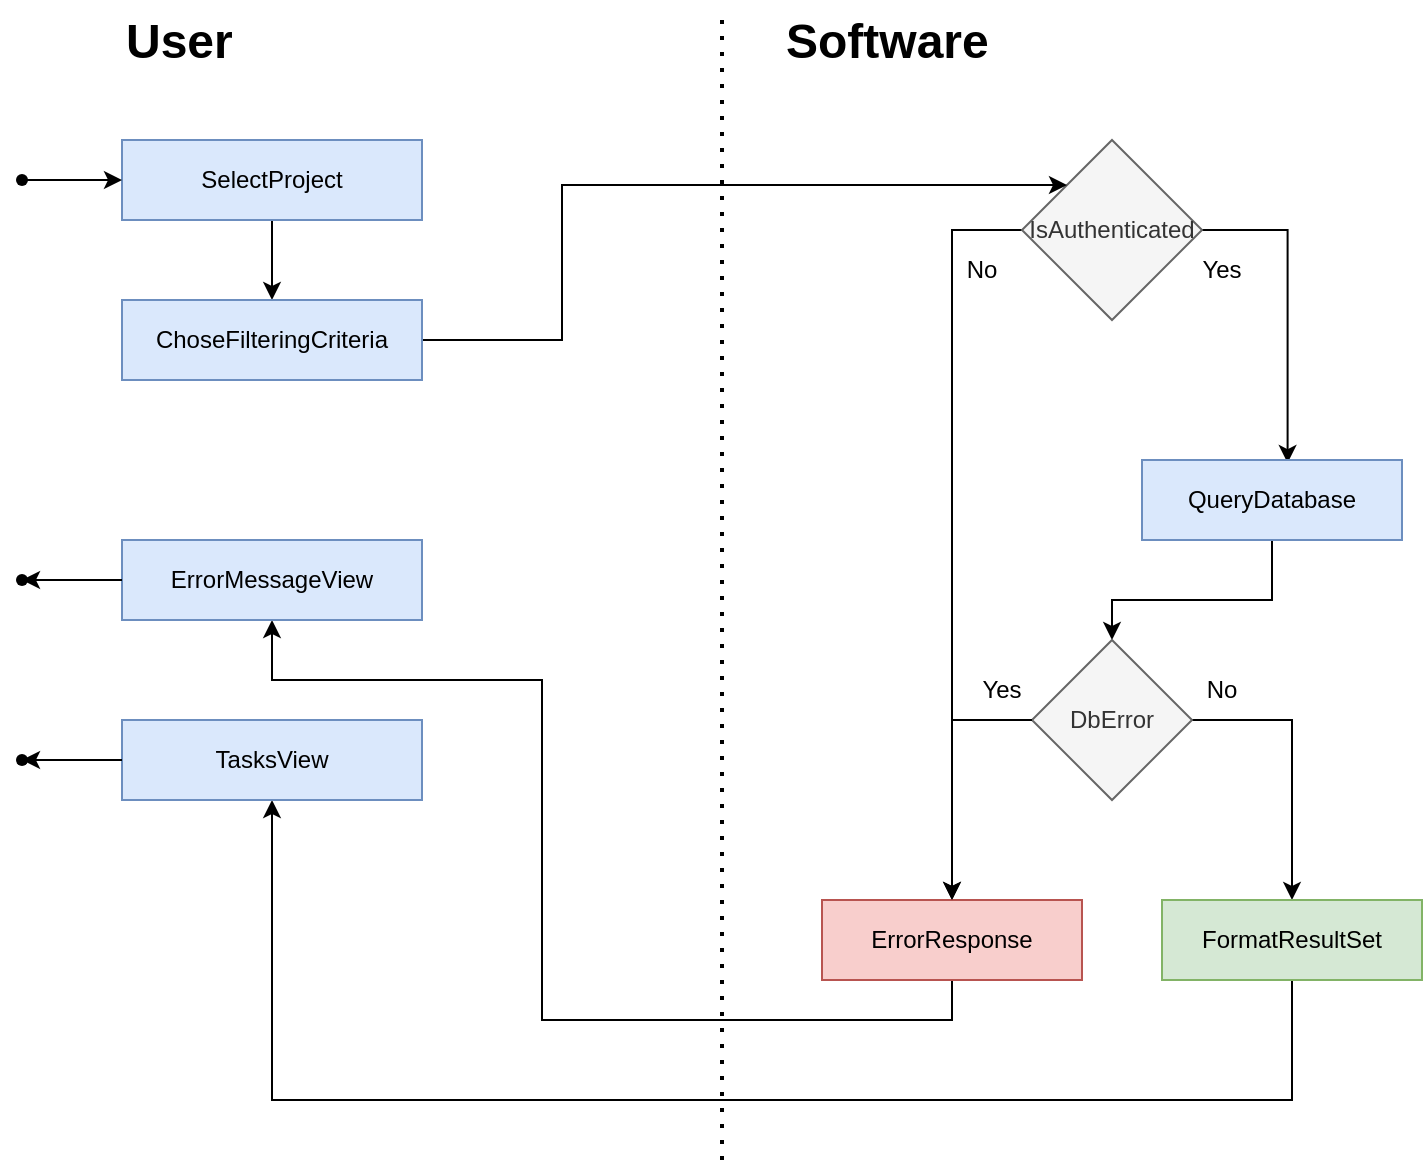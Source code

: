 <mxfile version="24.8.3">
  <diagram id="C5RBs43oDa-KdzZeNtuy" name="Page-1">
    <mxGraphModel dx="1283" dy="567" grid="1" gridSize="10" guides="1" tooltips="1" connect="1" arrows="1" fold="1" page="1" pageScale="1" pageWidth="827" pageHeight="1169" math="0" shadow="0">
      <root>
        <mxCell id="WIyWlLk6GJQsqaUBKTNV-0" />
        <mxCell id="WIyWlLk6GJQsqaUBKTNV-1" parent="WIyWlLk6GJQsqaUBKTNV-0" />
        <mxCell id="9YjwSidnL5EQAtS3Y0wC-31" style="edgeStyle=orthogonalEdgeStyle;rounded=0;orthogonalLoop=1;jettySize=auto;html=1;exitX=0.5;exitY=1;exitDx=0;exitDy=0;entryX=0.5;entryY=0;entryDx=0;entryDy=0;" edge="1" parent="WIyWlLk6GJQsqaUBKTNV-1" source="9YjwSidnL5EQAtS3Y0wC-32" target="9YjwSidnL5EQAtS3Y0wC-37">
          <mxGeometry relative="1" as="geometry" />
        </mxCell>
        <mxCell id="9YjwSidnL5EQAtS3Y0wC-32" value="SelectProject" style="rounded=0;whiteSpace=wrap;html=1;fillColor=#dae8fc;strokeColor=#6c8ebf;" vertex="1" parent="WIyWlLk6GJQsqaUBKTNV-1">
          <mxGeometry x="70" y="110" width="150" height="40" as="geometry" />
        </mxCell>
        <mxCell id="9YjwSidnL5EQAtS3Y0wC-33" style="edgeStyle=orthogonalEdgeStyle;rounded=0;orthogonalLoop=1;jettySize=auto;html=1;" edge="1" parent="WIyWlLk6GJQsqaUBKTNV-1" source="9YjwSidnL5EQAtS3Y0wC-35" target="9YjwSidnL5EQAtS3Y0wC-39">
          <mxGeometry relative="1" as="geometry">
            <Array as="points">
              <mxPoint x="485" y="155" />
            </Array>
          </mxGeometry>
        </mxCell>
        <mxCell id="9YjwSidnL5EQAtS3Y0wC-34" style="edgeStyle=orthogonalEdgeStyle;rounded=0;orthogonalLoop=1;jettySize=auto;html=1;entryX=0.56;entryY=0.038;entryDx=0;entryDy=0;entryPerimeter=0;" edge="1" parent="WIyWlLk6GJQsqaUBKTNV-1" source="9YjwSidnL5EQAtS3Y0wC-35" target="9YjwSidnL5EQAtS3Y0wC-42">
          <mxGeometry relative="1" as="geometry">
            <mxPoint x="650" y="260" as="targetPoint" />
            <Array as="points">
              <mxPoint x="653" y="155" />
            </Array>
          </mxGeometry>
        </mxCell>
        <mxCell id="9YjwSidnL5EQAtS3Y0wC-35" value="IsAuthenticated" style="rhombus;whiteSpace=wrap;html=1;fillColor=#f5f5f5;fontColor=#333333;strokeColor=#666666;rounded=0;" vertex="1" parent="WIyWlLk6GJQsqaUBKTNV-1">
          <mxGeometry x="520" y="110" width="90" height="90" as="geometry" />
        </mxCell>
        <mxCell id="9YjwSidnL5EQAtS3Y0wC-36" style="edgeStyle=orthogonalEdgeStyle;rounded=0;orthogonalLoop=1;jettySize=auto;html=1;exitX=1;exitY=0.5;exitDx=0;exitDy=0;entryX=0;entryY=0;entryDx=0;entryDy=0;" edge="1" parent="WIyWlLk6GJQsqaUBKTNV-1" source="9YjwSidnL5EQAtS3Y0wC-37" target="9YjwSidnL5EQAtS3Y0wC-35">
          <mxGeometry relative="1" as="geometry">
            <Array as="points">
              <mxPoint x="290" y="210" />
              <mxPoint x="290" y="133" />
            </Array>
          </mxGeometry>
        </mxCell>
        <mxCell id="9YjwSidnL5EQAtS3Y0wC-37" value="ChoseFilteringCriteria" style="rounded=0;whiteSpace=wrap;html=1;fillColor=#dae8fc;strokeColor=#6c8ebf;" vertex="1" parent="WIyWlLk6GJQsqaUBKTNV-1">
          <mxGeometry x="70" y="190" width="150" height="40" as="geometry" />
        </mxCell>
        <mxCell id="9YjwSidnL5EQAtS3Y0wC-38" style="edgeStyle=orthogonalEdgeStyle;rounded=0;orthogonalLoop=1;jettySize=auto;html=1;exitX=0.5;exitY=1;exitDx=0;exitDy=0;entryX=0.5;entryY=1;entryDx=0;entryDy=0;" edge="1" parent="WIyWlLk6GJQsqaUBKTNV-1" source="9YjwSidnL5EQAtS3Y0wC-39" target="9YjwSidnL5EQAtS3Y0wC-51">
          <mxGeometry relative="1" as="geometry">
            <Array as="points">
              <mxPoint x="485" y="550" />
              <mxPoint x="280" y="550" />
              <mxPoint x="280" y="380" />
              <mxPoint x="145" y="380" />
            </Array>
          </mxGeometry>
        </mxCell>
        <mxCell id="9YjwSidnL5EQAtS3Y0wC-39" value="ErrorResponse" style="rounded=0;whiteSpace=wrap;html=1;fillColor=#f8cecc;strokeColor=#b85450;" vertex="1" parent="WIyWlLk6GJQsqaUBKTNV-1">
          <mxGeometry x="420" y="490" width="130" height="40" as="geometry" />
        </mxCell>
        <mxCell id="9YjwSidnL5EQAtS3Y0wC-40" value="No" style="text;html=1;align=center;verticalAlign=middle;whiteSpace=wrap;rounded=0;" vertex="1" parent="WIyWlLk6GJQsqaUBKTNV-1">
          <mxGeometry x="470" y="160" width="60" height="30" as="geometry" />
        </mxCell>
        <mxCell id="9YjwSidnL5EQAtS3Y0wC-41" style="edgeStyle=orthogonalEdgeStyle;rounded=0;orthogonalLoop=1;jettySize=auto;html=1;exitX=0.5;exitY=1;exitDx=0;exitDy=0;entryX=0.5;entryY=0;entryDx=0;entryDy=0;" edge="1" parent="WIyWlLk6GJQsqaUBKTNV-1" source="9YjwSidnL5EQAtS3Y0wC-42" target="9YjwSidnL5EQAtS3Y0wC-44">
          <mxGeometry relative="1" as="geometry">
            <Array as="points">
              <mxPoint x="645" y="340" />
              <mxPoint x="565" y="340" />
            </Array>
          </mxGeometry>
        </mxCell>
        <mxCell id="9YjwSidnL5EQAtS3Y0wC-42" value="QueryDatabase" style="rounded=0;whiteSpace=wrap;html=1;fillColor=#dae8fc;strokeColor=#6c8ebf;" vertex="1" parent="WIyWlLk6GJQsqaUBKTNV-1">
          <mxGeometry x="580" y="270" width="130" height="40" as="geometry" />
        </mxCell>
        <mxCell id="9YjwSidnL5EQAtS3Y0wC-43" style="edgeStyle=orthogonalEdgeStyle;rounded=0;orthogonalLoop=1;jettySize=auto;html=1;entryX=0.5;entryY=0;entryDx=0;entryDy=0;" edge="1" parent="WIyWlLk6GJQsqaUBKTNV-1" source="9YjwSidnL5EQAtS3Y0wC-44" target="9YjwSidnL5EQAtS3Y0wC-49">
          <mxGeometry relative="1" as="geometry">
            <Array as="points">
              <mxPoint x="655" y="400" />
            </Array>
          </mxGeometry>
        </mxCell>
        <mxCell id="9YjwSidnL5EQAtS3Y0wC-44" value="DbError" style="rhombus;whiteSpace=wrap;html=1;fillColor=#f5f5f5;fontColor=#333333;strokeColor=#666666;rounded=0;" vertex="1" parent="WIyWlLk6GJQsqaUBKTNV-1">
          <mxGeometry x="525" y="360" width="80" height="80" as="geometry" />
        </mxCell>
        <mxCell id="9YjwSidnL5EQAtS3Y0wC-45" value="Yes" style="text;html=1;align=center;verticalAlign=middle;whiteSpace=wrap;rounded=0;" vertex="1" parent="WIyWlLk6GJQsqaUBKTNV-1">
          <mxGeometry x="590" y="160" width="60" height="30" as="geometry" />
        </mxCell>
        <mxCell id="9YjwSidnL5EQAtS3Y0wC-46" style="edgeStyle=orthogonalEdgeStyle;rounded=0;orthogonalLoop=1;jettySize=auto;html=1;exitX=0.75;exitY=1;exitDx=0;exitDy=0;entryX=0.5;entryY=0;entryDx=0;entryDy=0;" edge="1" parent="WIyWlLk6GJQsqaUBKTNV-1" source="9YjwSidnL5EQAtS3Y0wC-47" target="9YjwSidnL5EQAtS3Y0wC-39">
          <mxGeometry relative="1" as="geometry">
            <Array as="points">
              <mxPoint x="485" y="400" />
            </Array>
          </mxGeometry>
        </mxCell>
        <mxCell id="9YjwSidnL5EQAtS3Y0wC-47" value="Yes" style="text;html=1;align=center;verticalAlign=middle;whiteSpace=wrap;rounded=0;" vertex="1" parent="WIyWlLk6GJQsqaUBKTNV-1">
          <mxGeometry x="480" y="370" width="60" height="30" as="geometry" />
        </mxCell>
        <mxCell id="9YjwSidnL5EQAtS3Y0wC-48" style="edgeStyle=orthogonalEdgeStyle;rounded=0;orthogonalLoop=1;jettySize=auto;html=1;exitX=0.5;exitY=1;exitDx=0;exitDy=0;entryX=0.5;entryY=1;entryDx=0;entryDy=0;" edge="1" parent="WIyWlLk6GJQsqaUBKTNV-1" source="9YjwSidnL5EQAtS3Y0wC-49" target="9YjwSidnL5EQAtS3Y0wC-52">
          <mxGeometry relative="1" as="geometry">
            <Array as="points">
              <mxPoint x="655" y="590" />
              <mxPoint x="145" y="590" />
            </Array>
          </mxGeometry>
        </mxCell>
        <mxCell id="9YjwSidnL5EQAtS3Y0wC-49" value="FormatResultSet" style="rounded=0;whiteSpace=wrap;html=1;fillColor=#d5e8d4;strokeColor=#82b366;" vertex="1" parent="WIyWlLk6GJQsqaUBKTNV-1">
          <mxGeometry x="590" y="490" width="130" height="40" as="geometry" />
        </mxCell>
        <mxCell id="9YjwSidnL5EQAtS3Y0wC-50" value="No" style="text;html=1;align=center;verticalAlign=middle;whiteSpace=wrap;rounded=0;" vertex="1" parent="WIyWlLk6GJQsqaUBKTNV-1">
          <mxGeometry x="590" y="370" width="60" height="30" as="geometry" />
        </mxCell>
        <mxCell id="9YjwSidnL5EQAtS3Y0wC-51" value="ErrorMessageView" style="rounded=0;whiteSpace=wrap;html=1;fillColor=#dae8fc;strokeColor=#6c8ebf;" vertex="1" parent="WIyWlLk6GJQsqaUBKTNV-1">
          <mxGeometry x="70" y="310" width="150" height="40" as="geometry" />
        </mxCell>
        <mxCell id="9YjwSidnL5EQAtS3Y0wC-52" value="TasksView" style="rounded=0;whiteSpace=wrap;html=1;fillColor=#dae8fc;strokeColor=#6c8ebf;" vertex="1" parent="WIyWlLk6GJQsqaUBKTNV-1">
          <mxGeometry x="70" y="400" width="150" height="40" as="geometry" />
        </mxCell>
        <mxCell id="9YjwSidnL5EQAtS3Y0wC-53" value="" style="endArrow=none;dashed=1;html=1;dashPattern=1 3;strokeWidth=2;rounded=0;" edge="1" parent="WIyWlLk6GJQsqaUBKTNV-1">
          <mxGeometry width="50" height="50" relative="1" as="geometry">
            <mxPoint x="370" y="50" as="sourcePoint" />
            <mxPoint x="370" y="620" as="targetPoint" />
          </mxGeometry>
        </mxCell>
        <mxCell id="9YjwSidnL5EQAtS3Y0wC-54" value="&lt;h1 style=&quot;margin-top: 0px;&quot;&gt;User&lt;/h1&gt;" style="text;html=1;whiteSpace=wrap;overflow=hidden;rounded=0;" vertex="1" parent="WIyWlLk6GJQsqaUBKTNV-1">
          <mxGeometry x="70" y="40" width="180" height="50" as="geometry" />
        </mxCell>
        <mxCell id="9YjwSidnL5EQAtS3Y0wC-55" value="&lt;h1 style=&quot;margin-top: 0px;&quot;&gt;Software&lt;/h1&gt;" style="text;html=1;whiteSpace=wrap;overflow=hidden;rounded=0;" vertex="1" parent="WIyWlLk6GJQsqaUBKTNV-1">
          <mxGeometry x="400" y="40" width="180" height="50" as="geometry" />
        </mxCell>
        <mxCell id="9YjwSidnL5EQAtS3Y0wC-56" style="edgeStyle=orthogonalEdgeStyle;orthogonalLoop=1;jettySize=auto;html=1;entryX=0;entryY=0.5;entryDx=0;entryDy=0;" edge="1" parent="WIyWlLk6GJQsqaUBKTNV-1" source="9YjwSidnL5EQAtS3Y0wC-57" target="9YjwSidnL5EQAtS3Y0wC-32">
          <mxGeometry relative="1" as="geometry" />
        </mxCell>
        <mxCell id="9YjwSidnL5EQAtS3Y0wC-57" value="" style="shape=waypoint;sketch=0;fillStyle=solid;size=6;pointerEvents=1;points=[];fillColor=none;resizable=0;rotatable=0;perimeter=centerPerimeter;snapToPoint=1;" vertex="1" parent="WIyWlLk6GJQsqaUBKTNV-1">
          <mxGeometry x="10" y="120" width="20" height="20" as="geometry" />
        </mxCell>
        <mxCell id="9YjwSidnL5EQAtS3Y0wC-58" value="" style="shape=waypoint;sketch=0;fillStyle=solid;size=6;pointerEvents=1;points=[];fillColor=none;resizable=0;rotatable=0;perimeter=centerPerimeter;snapToPoint=1;" vertex="1" parent="WIyWlLk6GJQsqaUBKTNV-1">
          <mxGeometry x="10" y="320" width="20" height="20" as="geometry" />
        </mxCell>
        <mxCell id="9YjwSidnL5EQAtS3Y0wC-59" value="" style="shape=waypoint;sketch=0;fillStyle=solid;size=6;pointerEvents=1;points=[];fillColor=none;resizable=0;rotatable=0;perimeter=centerPerimeter;snapToPoint=1;" vertex="1" parent="WIyWlLk6GJQsqaUBKTNV-1">
          <mxGeometry x="10" y="410" width="20" height="20" as="geometry" />
        </mxCell>
        <mxCell id="9YjwSidnL5EQAtS3Y0wC-60" style="edgeStyle=orthogonalEdgeStyle;orthogonalLoop=1;jettySize=auto;html=1;exitX=0;exitY=0.5;exitDx=0;exitDy=0;entryX=0.836;entryY=0.588;entryDx=0;entryDy=0;entryPerimeter=0;" edge="1" parent="WIyWlLk6GJQsqaUBKTNV-1" source="9YjwSidnL5EQAtS3Y0wC-52" target="9YjwSidnL5EQAtS3Y0wC-59">
          <mxGeometry relative="1" as="geometry" />
        </mxCell>
        <mxCell id="9YjwSidnL5EQAtS3Y0wC-61" style="edgeStyle=orthogonalEdgeStyle;orthogonalLoop=1;jettySize=auto;html=1;exitX=0;exitY=0.5;exitDx=0;exitDy=0;entryX=0.836;entryY=0.497;entryDx=0;entryDy=0;entryPerimeter=0;" edge="1" parent="WIyWlLk6GJQsqaUBKTNV-1" source="9YjwSidnL5EQAtS3Y0wC-51" target="9YjwSidnL5EQAtS3Y0wC-58">
          <mxGeometry relative="1" as="geometry" />
        </mxCell>
      </root>
    </mxGraphModel>
  </diagram>
</mxfile>
